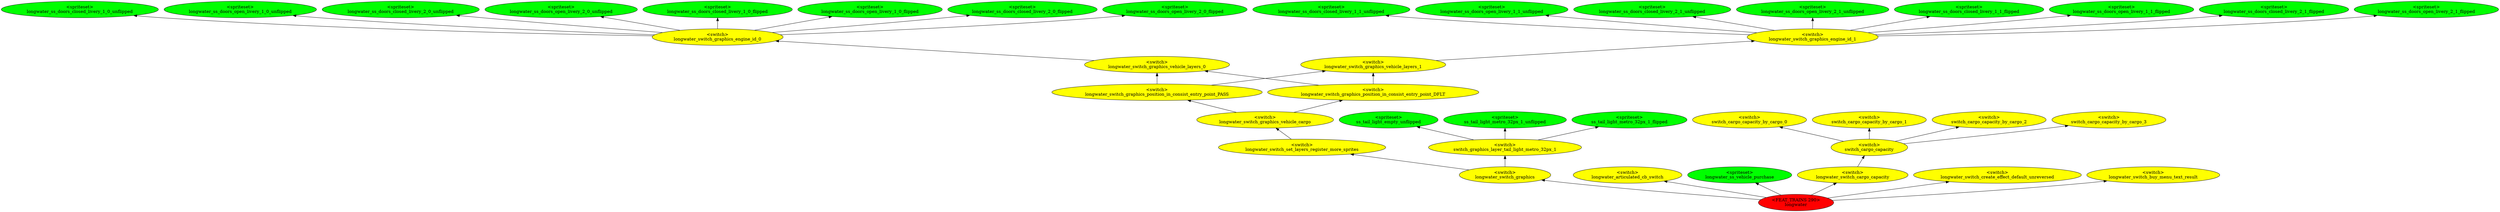 digraph {
rankdir="BT"
ss_tail_light_metro_32px_1_unflipped [fillcolor=green style="filled" label="<spriteset>\nss_tail_light_metro_32px_1_unflipped"]
ss_tail_light_metro_32px_1_flipped [fillcolor=green style="filled" label="<spriteset>\nss_tail_light_metro_32px_1_flipped"]
ss_tail_light_empty_unflipped [fillcolor=green style="filled" label="<spriteset>\nss_tail_light_empty_unflipped"]
switch_graphics_layer_tail_light_metro_32px_1 [fillcolor=yellow style="filled" label="<switch>\nswitch_graphics_layer_tail_light_metro_32px_1"]
switch_cargo_capacity_by_cargo_0 [fillcolor=yellow style="filled" label="<switch>\nswitch_cargo_capacity_by_cargo_0"]
switch_cargo_capacity_by_cargo_1 [fillcolor=yellow style="filled" label="<switch>\nswitch_cargo_capacity_by_cargo_1"]
switch_cargo_capacity_by_cargo_2 [fillcolor=yellow style="filled" label="<switch>\nswitch_cargo_capacity_by_cargo_2"]
switch_cargo_capacity_by_cargo_3 [fillcolor=yellow style="filled" label="<switch>\nswitch_cargo_capacity_by_cargo_3"]
switch_cargo_capacity [fillcolor=yellow style="filled" label="<switch>\nswitch_cargo_capacity"]
longwater_articulated_cb_switch [fillcolor=yellow style="filled" label="<switch>\nlongwater_articulated_cb_switch"]
longwater_ss_doors_closed_livery_1_0_unflipped [fillcolor=green style="filled" label="<spriteset>\nlongwater_ss_doors_closed_livery_1_0_unflipped"]
longwater_ss_doors_open_livery_1_0_unflipped [fillcolor=green style="filled" label="<spriteset>\nlongwater_ss_doors_open_livery_1_0_unflipped"]
longwater_ss_doors_closed_livery_2_0_unflipped [fillcolor=green style="filled" label="<spriteset>\nlongwater_ss_doors_closed_livery_2_0_unflipped"]
longwater_ss_doors_open_livery_2_0_unflipped [fillcolor=green style="filled" label="<spriteset>\nlongwater_ss_doors_open_livery_2_0_unflipped"]
longwater_ss_doors_closed_livery_1_0_flipped [fillcolor=green style="filled" label="<spriteset>\nlongwater_ss_doors_closed_livery_1_0_flipped"]
longwater_ss_doors_open_livery_1_0_flipped [fillcolor=green style="filled" label="<spriteset>\nlongwater_ss_doors_open_livery_1_0_flipped"]
longwater_ss_doors_closed_livery_2_0_flipped [fillcolor=green style="filled" label="<spriteset>\nlongwater_ss_doors_closed_livery_2_0_flipped"]
longwater_ss_doors_open_livery_2_0_flipped [fillcolor=green style="filled" label="<spriteset>\nlongwater_ss_doors_open_livery_2_0_flipped"]
longwater_switch_graphics_engine_id_0 [fillcolor=yellow style="filled" label="<switch>\nlongwater_switch_graphics_engine_id_0"]
longwater_switch_graphics_vehicle_layers_0 [fillcolor=yellow style="filled" label="<switch>\nlongwater_switch_graphics_vehicle_layers_0"]
longwater_ss_doors_closed_livery_1_1_unflipped [fillcolor=green style="filled" label="<spriteset>\nlongwater_ss_doors_closed_livery_1_1_unflipped"]
longwater_ss_doors_open_livery_1_1_unflipped [fillcolor=green style="filled" label="<spriteset>\nlongwater_ss_doors_open_livery_1_1_unflipped"]
longwater_ss_doors_closed_livery_2_1_unflipped [fillcolor=green style="filled" label="<spriteset>\nlongwater_ss_doors_closed_livery_2_1_unflipped"]
longwater_ss_doors_open_livery_2_1_unflipped [fillcolor=green style="filled" label="<spriteset>\nlongwater_ss_doors_open_livery_2_1_unflipped"]
longwater_ss_doors_closed_livery_1_1_flipped [fillcolor=green style="filled" label="<spriteset>\nlongwater_ss_doors_closed_livery_1_1_flipped"]
longwater_ss_doors_open_livery_1_1_flipped [fillcolor=green style="filled" label="<spriteset>\nlongwater_ss_doors_open_livery_1_1_flipped"]
longwater_ss_doors_closed_livery_2_1_flipped [fillcolor=green style="filled" label="<spriteset>\nlongwater_ss_doors_closed_livery_2_1_flipped"]
longwater_ss_doors_open_livery_2_1_flipped [fillcolor=green style="filled" label="<spriteset>\nlongwater_ss_doors_open_livery_2_1_flipped"]
longwater_switch_graphics_engine_id_1 [fillcolor=yellow style="filled" label="<switch>\nlongwater_switch_graphics_engine_id_1"]
longwater_switch_graphics_vehicle_layers_1 [fillcolor=yellow style="filled" label="<switch>\nlongwater_switch_graphics_vehicle_layers_1"]
longwater_switch_graphics_position_in_consist_entry_point_PASS [fillcolor=yellow style="filled" label="<switch>\nlongwater_switch_graphics_position_in_consist_entry_point_PASS"]
longwater_switch_graphics_position_in_consist_entry_point_DFLT [fillcolor=yellow style="filled" label="<switch>\nlongwater_switch_graphics_position_in_consist_entry_point_DFLT"]
longwater_switch_graphics_vehicle_cargo [fillcolor=yellow style="filled" label="<switch>\nlongwater_switch_graphics_vehicle_cargo"]
longwater_ss_vehicle_purchase [fillcolor=green style="filled" label="<spriteset>\nlongwater_ss_vehicle_purchase"]
longwater_switch_set_layers_register_more_sprites [fillcolor=yellow style="filled" label="<switch>\nlongwater_switch_set_layers_register_more_sprites"]
longwater_switch_graphics [fillcolor=yellow style="filled" label="<switch>\nlongwater_switch_graphics"]
longwater_switch_cargo_capacity [fillcolor=yellow style="filled" label="<switch>\nlongwater_switch_cargo_capacity"]
longwater_switch_create_effect_default_unreversed [fillcolor=yellow style="filled" label="<switch>\nlongwater_switch_create_effect_default_unreversed"]
longwater_switch_buy_menu_text_result [fillcolor=yellow style="filled" label="<switch>\nlongwater_switch_buy_menu_text_result"]
longwater [fillcolor=red style="filled" label="<FEAT_TRAINS 290>\nlongwater"]
longwater_switch_graphics_engine_id_1->longwater_ss_doors_open_livery_2_1_unflipped
longwater_switch_graphics_engine_id_1->longwater_ss_doors_closed_livery_2_1_flipped
longwater_switch_graphics_engine_id_0->longwater_ss_doors_open_livery_1_0_unflipped
longwater_switch_graphics_vehicle_layers_0->longwater_switch_graphics_engine_id_0
longwater->longwater_ss_vehicle_purchase
longwater_switch_graphics->switch_graphics_layer_tail_light_metro_32px_1
longwater_switch_graphics_position_in_consist_entry_point_DFLT->longwater_switch_graphics_vehicle_layers_0
longwater_switch_graphics_engine_id_0->longwater_ss_doors_closed_livery_2_0_unflipped
longwater_switch_graphics_engine_id_1->longwater_ss_doors_open_livery_2_1_flipped
longwater_switch_graphics_engine_id_0->longwater_ss_doors_open_livery_2_0_unflipped
longwater_switch_graphics->longwater_switch_set_layers_register_more_sprites
longwater_switch_cargo_capacity->switch_cargo_capacity
switch_cargo_capacity->switch_cargo_capacity_by_cargo_1
longwater->longwater_switch_cargo_capacity
longwater_switch_graphics_engine_id_1->longwater_ss_doors_closed_livery_2_1_unflipped
longwater_switch_graphics_position_in_consist_entry_point_DFLT->longwater_switch_graphics_vehicle_layers_1
switch_graphics_layer_tail_light_metro_32px_1->ss_tail_light_metro_32px_1_flipped
longwater_switch_graphics_position_in_consist_entry_point_PASS->longwater_switch_graphics_vehicle_layers_1
longwater_switch_graphics_vehicle_cargo->longwater_switch_graphics_position_in_consist_entry_point_DFLT
switch_cargo_capacity->switch_cargo_capacity_by_cargo_3
switch_cargo_capacity->switch_cargo_capacity_by_cargo_0
longwater->longwater_switch_graphics
longwater_switch_graphics_engine_id_0->longwater_ss_doors_closed_livery_1_0_flipped
switch_graphics_layer_tail_light_metro_32px_1->ss_tail_light_empty_unflipped
longwater_switch_graphics_position_in_consist_entry_point_PASS->longwater_switch_graphics_vehicle_layers_0
longwater_switch_graphics_engine_id_1->longwater_ss_doors_closed_livery_1_1_unflipped
longwater->longwater_switch_buy_menu_text_result
longwater_switch_graphics_engine_id_1->longwater_ss_doors_open_livery_1_1_flipped
longwater_switch_graphics_vehicle_layers_1->longwater_switch_graphics_engine_id_1
longwater_switch_set_layers_register_more_sprites->longwater_switch_graphics_vehicle_cargo
switch_graphics_layer_tail_light_metro_32px_1->ss_tail_light_metro_32px_1_unflipped
longwater_switch_graphics_engine_id_0->longwater_ss_doors_open_livery_2_0_flipped
longwater_switch_graphics_engine_id_0->longwater_ss_doors_closed_livery_1_0_unflipped
longwater_switch_graphics_engine_id_0->longwater_ss_doors_open_livery_1_0_flipped
longwater_switch_graphics_engine_id_0->longwater_ss_doors_closed_livery_2_0_flipped
longwater_switch_graphics_engine_id_1->longwater_ss_doors_closed_livery_1_1_flipped
longwater->longwater_switch_create_effect_default_unreversed
longwater_switch_graphics_engine_id_1->longwater_ss_doors_open_livery_1_1_unflipped
longwater_switch_graphics_vehicle_cargo->longwater_switch_graphics_position_in_consist_entry_point_PASS
switch_cargo_capacity->switch_cargo_capacity_by_cargo_2
longwater->longwater_articulated_cb_switch
}
